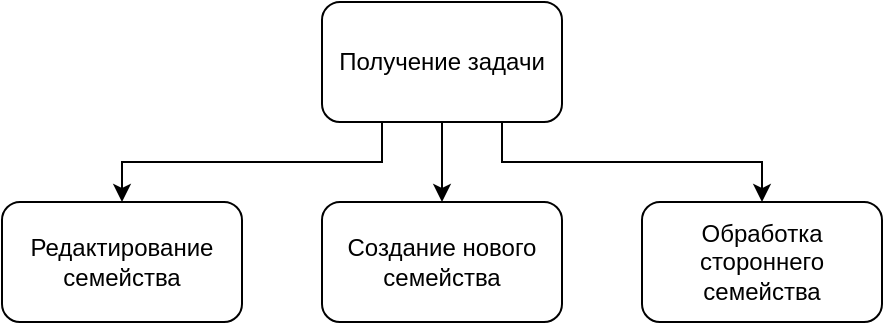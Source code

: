 <mxfile version="26.2.3">
  <diagram name="Страница — 1" id="zNSV9Po2HzWKxL7lKk5D">
    <mxGraphModel dx="680" dy="364" grid="1" gridSize="10" guides="1" tooltips="1" connect="1" arrows="1" fold="1" page="1" pageScale="1" pageWidth="1169" pageHeight="827" math="0" shadow="0">
      <root>
        <mxCell id="0" />
        <mxCell id="1" parent="0" />
        <mxCell id="285XWZqNX1cObEryy3NT-5" style="edgeStyle=orthogonalEdgeStyle;rounded=0;orthogonalLoop=1;jettySize=auto;html=1;entryX=0.5;entryY=0;entryDx=0;entryDy=0;exitX=0.25;exitY=1;exitDx=0;exitDy=0;" edge="1" parent="1" source="285XWZqNX1cObEryy3NT-1" target="285XWZqNX1cObEryy3NT-2">
          <mxGeometry relative="1" as="geometry" />
        </mxCell>
        <mxCell id="285XWZqNX1cObEryy3NT-6" style="edgeStyle=orthogonalEdgeStyle;rounded=0;orthogonalLoop=1;jettySize=auto;html=1;" edge="1" parent="1" source="285XWZqNX1cObEryy3NT-1" target="285XWZqNX1cObEryy3NT-3">
          <mxGeometry relative="1" as="geometry" />
        </mxCell>
        <mxCell id="285XWZqNX1cObEryy3NT-7" style="edgeStyle=orthogonalEdgeStyle;rounded=0;orthogonalLoop=1;jettySize=auto;html=1;exitX=0.75;exitY=1;exitDx=0;exitDy=0;" edge="1" parent="1" source="285XWZqNX1cObEryy3NT-1" target="285XWZqNX1cObEryy3NT-4">
          <mxGeometry relative="1" as="geometry" />
        </mxCell>
        <mxCell id="285XWZqNX1cObEryy3NT-1" value="Получение задачи" style="rounded=1;whiteSpace=wrap;html=1;" vertex="1" parent="1">
          <mxGeometry x="400" y="180" width="120" height="60" as="geometry" />
        </mxCell>
        <mxCell id="285XWZqNX1cObEryy3NT-2" value="Редактирование семейства" style="rounded=1;whiteSpace=wrap;html=1;" vertex="1" parent="1">
          <mxGeometry x="240" y="280" width="120" height="60" as="geometry" />
        </mxCell>
        <mxCell id="285XWZqNX1cObEryy3NT-3" value="Создание нового семейства" style="rounded=1;whiteSpace=wrap;html=1;" vertex="1" parent="1">
          <mxGeometry x="400" y="280" width="120" height="60" as="geometry" />
        </mxCell>
        <mxCell id="285XWZqNX1cObEryy3NT-4" value="Обработка стороннего семейства" style="rounded=1;whiteSpace=wrap;html=1;" vertex="1" parent="1">
          <mxGeometry x="560" y="280" width="120" height="60" as="geometry" />
        </mxCell>
      </root>
    </mxGraphModel>
  </diagram>
</mxfile>
